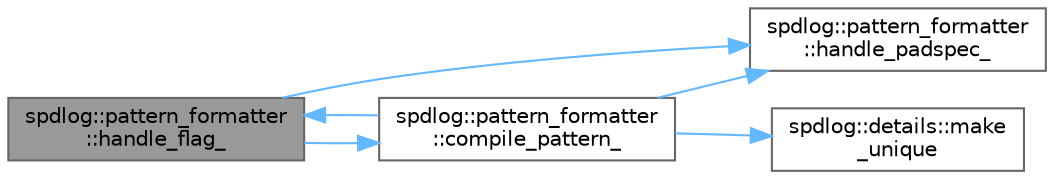 digraph "spdlog::pattern_formatter::handle_flag_"
{
 // LATEX_PDF_SIZE
  bgcolor="transparent";
  edge [fontname=Helvetica,fontsize=10,labelfontname=Helvetica,labelfontsize=10];
  node [fontname=Helvetica,fontsize=10,shape=box,height=0.2,width=0.4];
  rankdir="LR";
  Node1 [id="Node000001",label="spdlog::pattern_formatter\l::handle_flag_",height=0.2,width=0.4,color="gray40", fillcolor="grey60", style="filled", fontcolor="black",tooltip=" "];
  Node1 -> Node2 [id="edge1_Node000001_Node000002",color="steelblue1",style="solid",tooltip=" "];
  Node2 [id="Node000002",label="spdlog::pattern_formatter\l::compile_pattern_",height=0.2,width=0.4,color="grey40", fillcolor="white", style="filled",URL="$classspdlog_1_1pattern__formatter.html#a0257457e6911e65395b646766e878240",tooltip=" "];
  Node2 -> Node1 [id="edge2_Node000002_Node000001",color="steelblue1",style="solid",tooltip=" "];
  Node2 -> Node3 [id="edge3_Node000002_Node000003",color="steelblue1",style="solid",tooltip=" "];
  Node3 [id="Node000003",label="spdlog::pattern_formatter\l::handle_padspec_",height=0.2,width=0.4,color="grey40", fillcolor="white", style="filled",URL="$classspdlog_1_1pattern__formatter.html#a2f6b97b4963bb8cc844106a58f0a94dd",tooltip=" "];
  Node2 -> Node4 [id="edge4_Node000002_Node000004",color="steelblue1",style="solid",tooltip=" "];
  Node4 [id="Node000004",label="spdlog::details::make\l_unique",height=0.2,width=0.4,color="grey40", fillcolor="white", style="filled",URL="$namespacespdlog_1_1details.html#ac80ca96e75367f1d2de72eea3cb48fe7",tooltip=" "];
  Node1 -> Node3 [id="edge5_Node000001_Node000003",color="steelblue1",style="solid",tooltip=" "];
}
